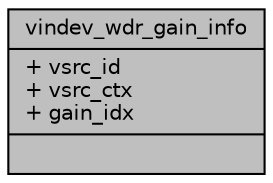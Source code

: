 digraph "vindev_wdr_gain_info"
{
 // INTERACTIVE_SVG=YES
 // LATEX_PDF_SIZE
  bgcolor="transparent";
  edge [fontname="Helvetica",fontsize="10",labelfontname="Helvetica",labelfontsize="10"];
  node [fontname="Helvetica",fontsize="10",shape=record];
  Node1 [label="{vindev_wdr_gain_info\n|+ vsrc_id\l+ vsrc_ctx\l+ gain_idx\l|}",height=0.2,width=0.4,color="black", fillcolor="grey75", style="filled", fontcolor="black",tooltip=" "];
}
